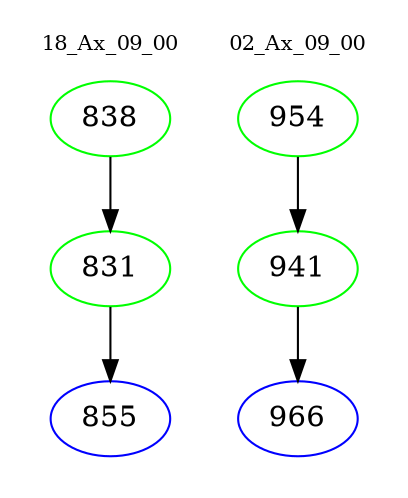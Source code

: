 digraph{
subgraph cluster_0 {
color = white
label = "18_Ax_09_00";
fontsize=10;
T0_838 [label="838", color="green"]
T0_838 -> T0_831 [color="black"]
T0_831 [label="831", color="green"]
T0_831 -> T0_855 [color="black"]
T0_855 [label="855", color="blue"]
}
subgraph cluster_1 {
color = white
label = "02_Ax_09_00";
fontsize=10;
T1_954 [label="954", color="green"]
T1_954 -> T1_941 [color="black"]
T1_941 [label="941", color="green"]
T1_941 -> T1_966 [color="black"]
T1_966 [label="966", color="blue"]
}
}
